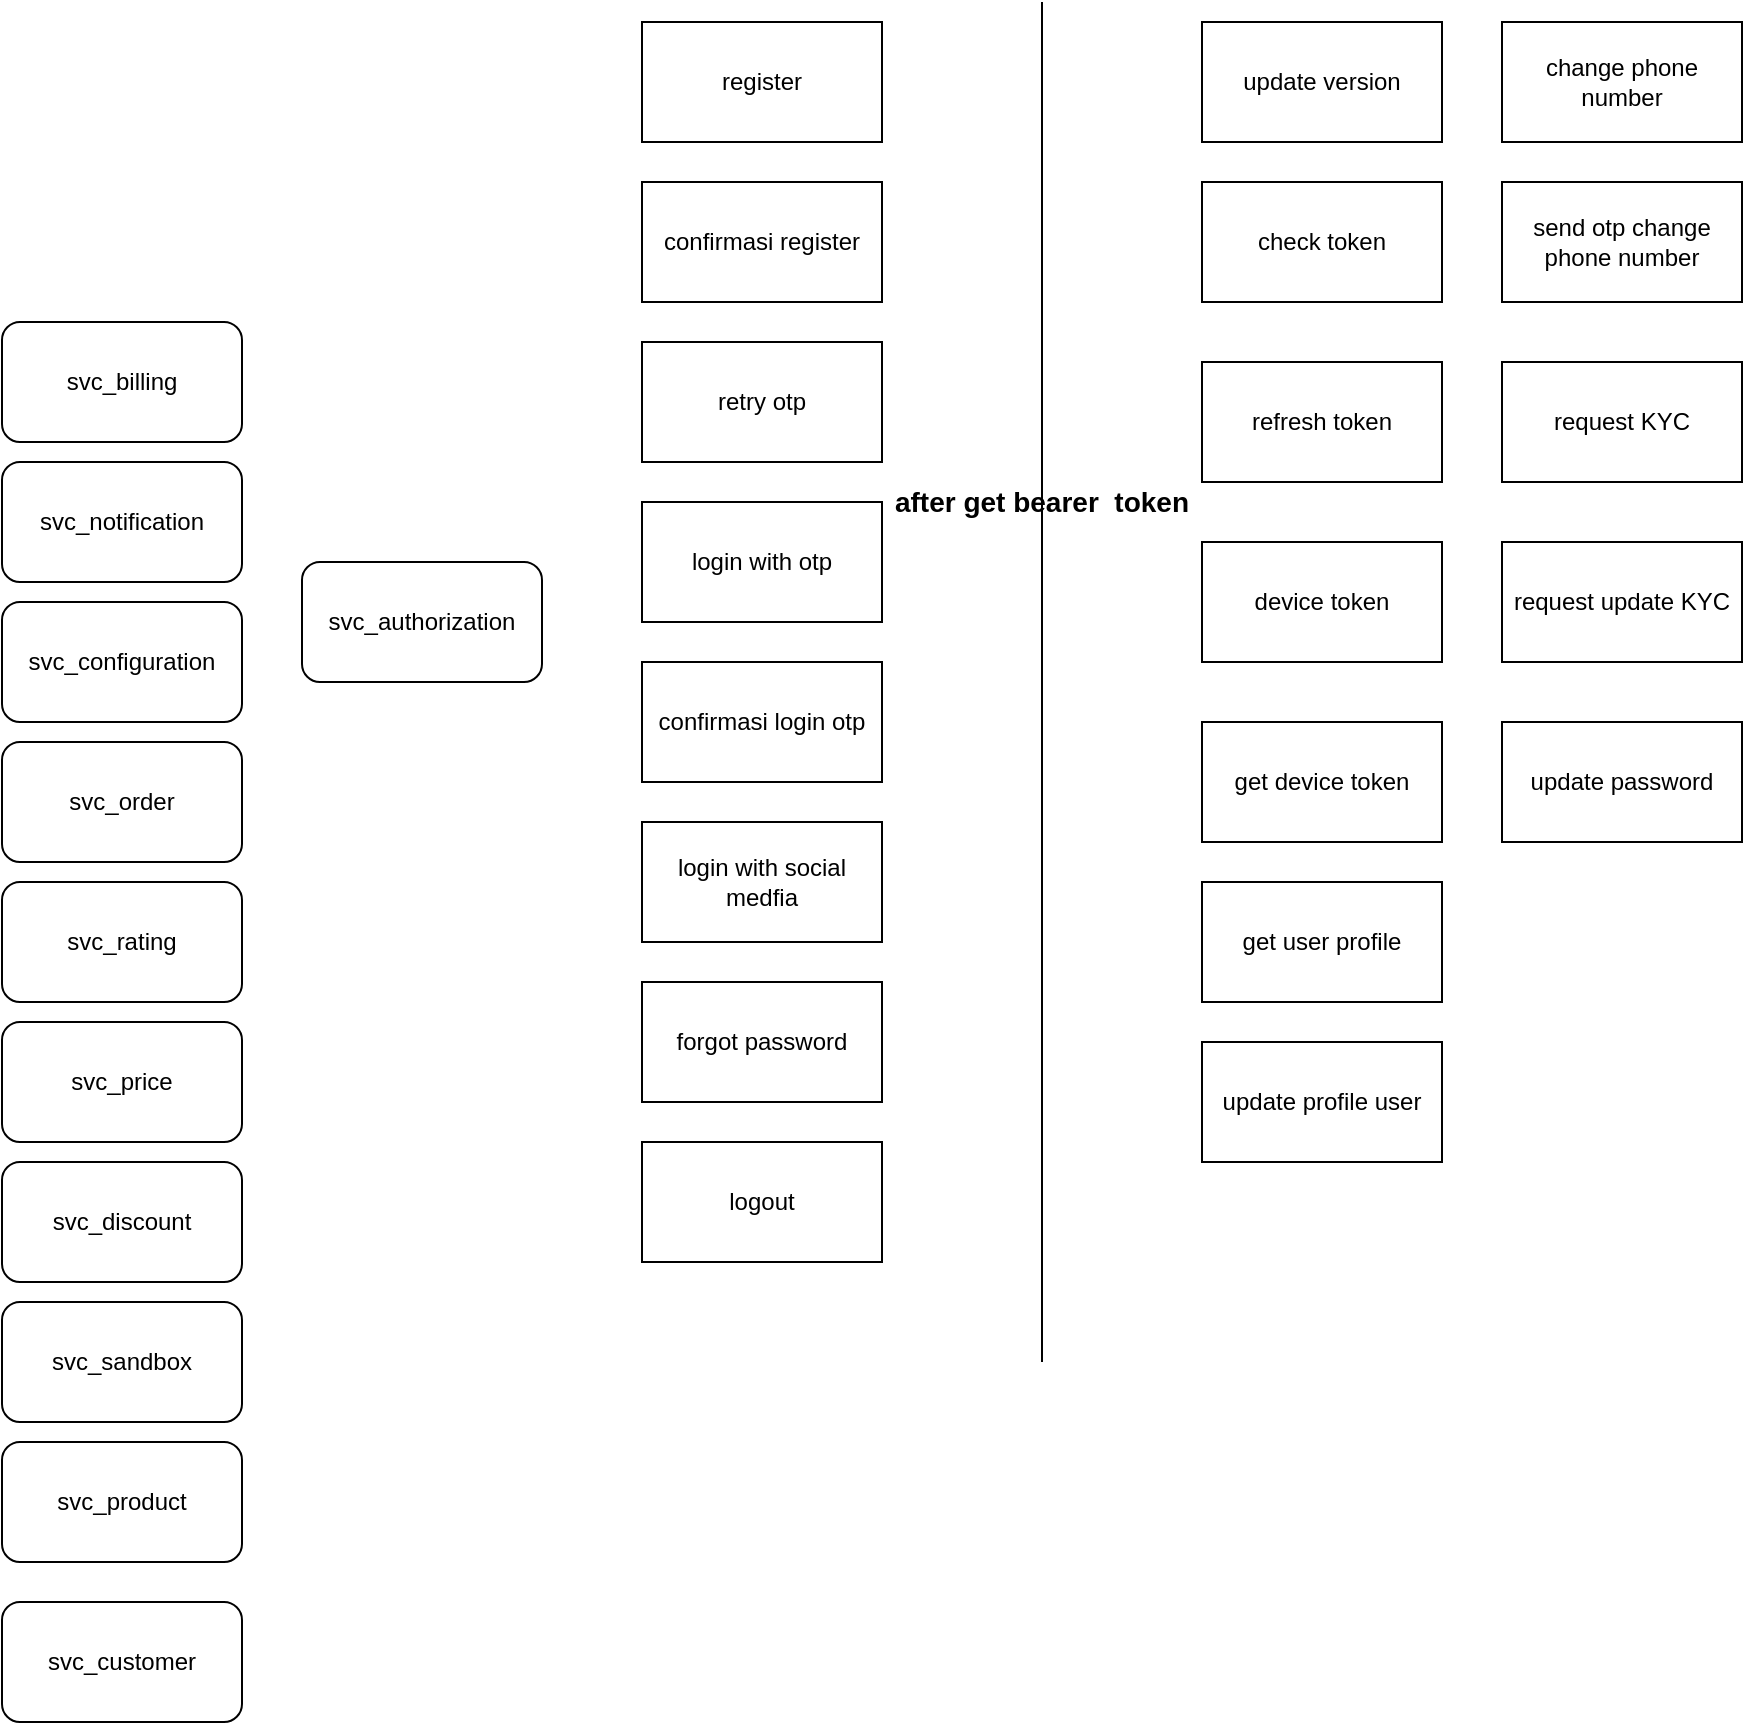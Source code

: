 <mxfile version="14.8.1" type="github" pages="3"><diagram id="dxX8dqkkekaIxJVoVCBd" name="SVC_AUTHORIZATION"><mxGraphModel dx="946" dy="645" grid="1" gridSize="10" guides="1" tooltips="1" connect="1" arrows="1" fold="1" page="1" pageScale="1" pageWidth="850" pageHeight="1100" math="0" shadow="0"><root><mxCell id="0"/><mxCell id="1" parent="0"/><mxCell id="VZ4U6gN6zu0hEa0Nf--8-1" value="svc_authorization" style="rounded=1;whiteSpace=wrap;html=1;" vertex="1" parent="1"><mxGeometry x="190" y="280" width="120" height="60" as="geometry"/></mxCell><mxCell id="VZ4U6gN6zu0hEa0Nf--8-8" value="svc_discount" style="rounded=1;whiteSpace=wrap;html=1;" vertex="1" parent="1"><mxGeometry x="40" y="580" width="120" height="60" as="geometry"/></mxCell><mxCell id="VZ4U6gN6zu0hEa0Nf--8-9" value="svc_price" style="rounded=1;whiteSpace=wrap;html=1;" vertex="1" parent="1"><mxGeometry x="40" y="510" width="120" height="60" as="geometry"/></mxCell><mxCell id="VZ4U6gN6zu0hEa0Nf--8-10" value="svc_billing" style="rounded=1;whiteSpace=wrap;html=1;" vertex="1" parent="1"><mxGeometry x="40" y="160" width="120" height="60" as="geometry"/></mxCell><mxCell id="VZ4U6gN6zu0hEa0Nf--8-11" value="svc_notification" style="rounded=1;whiteSpace=wrap;html=1;" vertex="1" parent="1"><mxGeometry x="40" y="230" width="120" height="60" as="geometry"/></mxCell><mxCell id="VZ4U6gN6zu0hEa0Nf--8-12" value="svc_configuration" style="rounded=1;whiteSpace=wrap;html=1;" vertex="1" parent="1"><mxGeometry x="40" y="300" width="120" height="60" as="geometry"/></mxCell><mxCell id="VZ4U6gN6zu0hEa0Nf--8-13" value="svc_order" style="rounded=1;whiteSpace=wrap;html=1;" vertex="1" parent="1"><mxGeometry x="40" y="370" width="120" height="60" as="geometry"/></mxCell><mxCell id="VZ4U6gN6zu0hEa0Nf--8-14" value="svc_rating" style="rounded=1;whiteSpace=wrap;html=1;" vertex="1" parent="1"><mxGeometry x="40" y="440" width="120" height="60" as="geometry"/></mxCell><mxCell id="VZ4U6gN6zu0hEa0Nf--8-15" value="svc_sandbox" style="rounded=1;whiteSpace=wrap;html=1;" vertex="1" parent="1"><mxGeometry x="40" y="650" width="120" height="60" as="geometry"/></mxCell><mxCell id="VZ4U6gN6zu0hEa0Nf--8-16" value="svc_product" style="rounded=1;whiteSpace=wrap;html=1;" vertex="1" parent="1"><mxGeometry x="40" y="720" width="120" height="60" as="geometry"/></mxCell><mxCell id="VZ4U6gN6zu0hEa0Nf--8-17" value="svc_customer" style="rounded=1;whiteSpace=wrap;html=1;" vertex="1" parent="1"><mxGeometry x="40" y="800" width="120" height="60" as="geometry"/></mxCell><mxCell id="VZ4U6gN6zu0hEa0Nf--8-18" value="register&lt;br&gt;" style="rounded=0;whiteSpace=wrap;html=1;" vertex="1" parent="1"><mxGeometry x="360" y="10" width="120" height="60" as="geometry"/></mxCell><mxCell id="VZ4U6gN6zu0hEa0Nf--8-33" value="confirmasi register" style="rounded=0;whiteSpace=wrap;html=1;" vertex="1" parent="1"><mxGeometry x="360" y="90" width="120" height="60" as="geometry"/></mxCell><mxCell id="VZ4U6gN6zu0hEa0Nf--8-34" value="retry otp" style="rounded=0;whiteSpace=wrap;html=1;" vertex="1" parent="1"><mxGeometry x="360" y="170" width="120" height="60" as="geometry"/></mxCell><mxCell id="VZ4U6gN6zu0hEa0Nf--8-35" value="login with otp" style="rounded=0;whiteSpace=wrap;html=1;" vertex="1" parent="1"><mxGeometry x="360" y="250" width="120" height="60" as="geometry"/></mxCell><mxCell id="VZ4U6gN6zu0hEa0Nf--8-36" value="confirmasi login otp" style="rounded=0;whiteSpace=wrap;html=1;" vertex="1" parent="1"><mxGeometry x="360" y="330" width="120" height="60" as="geometry"/></mxCell><mxCell id="VZ4U6gN6zu0hEa0Nf--8-37" value="login with social medfia" style="rounded=0;whiteSpace=wrap;html=1;" vertex="1" parent="1"><mxGeometry x="360" y="410" width="120" height="60" as="geometry"/></mxCell><mxCell id="VZ4U6gN6zu0hEa0Nf--8-38" value="" style="endArrow=none;html=1;" edge="1" parent="1"><mxGeometry width="50" height="50" relative="1" as="geometry"><mxPoint x="560" y="680" as="sourcePoint"/><mxPoint x="560" as="targetPoint"/><Array as="points"><mxPoint x="560" y="160"/></Array></mxGeometry></mxCell><mxCell id="VZ4U6gN6zu0hEa0Nf--8-39" value="&lt;b&gt;&lt;font style=&quot;font-size: 14px&quot;&gt;after get bearer &amp;nbsp;token&lt;/font&gt;&lt;/b&gt;" style="text;html=1;strokeColor=none;fillColor=none;align=center;verticalAlign=middle;whiteSpace=wrap;rounded=0;" vertex="1" parent="1"><mxGeometry x="470" y="220" width="180" height="60" as="geometry"/></mxCell><mxCell id="VZ4U6gN6zu0hEa0Nf--8-40" value="update version" style="rounded=0;whiteSpace=wrap;html=1;" vertex="1" parent="1"><mxGeometry x="640" y="10" width="120" height="60" as="geometry"/></mxCell><mxCell id="VZ4U6gN6zu0hEa0Nf--8-41" value="forgot password" style="rounded=0;whiteSpace=wrap;html=1;" vertex="1" parent="1"><mxGeometry x="360" y="490" width="120" height="60" as="geometry"/></mxCell><mxCell id="VZ4U6gN6zu0hEa0Nf--8-42" value="check token" style="rounded=0;whiteSpace=wrap;html=1;" vertex="1" parent="1"><mxGeometry x="640" y="90" width="120" height="60" as="geometry"/></mxCell><mxCell id="VZ4U6gN6zu0hEa0Nf--8-43" value="refresh token" style="rounded=0;whiteSpace=wrap;html=1;" vertex="1" parent="1"><mxGeometry x="640" y="180" width="120" height="60" as="geometry"/></mxCell><mxCell id="VZ4U6gN6zu0hEa0Nf--8-44" value="device token" style="rounded=0;whiteSpace=wrap;html=1;" vertex="1" parent="1"><mxGeometry x="640" y="270" width="120" height="60" as="geometry"/></mxCell><mxCell id="VZ4U6gN6zu0hEa0Nf--8-45" value="get device token" style="rounded=0;whiteSpace=wrap;html=1;" vertex="1" parent="1"><mxGeometry x="640" y="360" width="120" height="60" as="geometry"/></mxCell><mxCell id="VZ4U6gN6zu0hEa0Nf--8-46" value="get user profile" style="rounded=0;whiteSpace=wrap;html=1;" vertex="1" parent="1"><mxGeometry x="640" y="440" width="120" height="60" as="geometry"/></mxCell><mxCell id="VZ4U6gN6zu0hEa0Nf--8-47" value="update profile user" style="rounded=0;whiteSpace=wrap;html=1;" vertex="1" parent="1"><mxGeometry x="640" y="520" width="120" height="60" as="geometry"/></mxCell><mxCell id="VZ4U6gN6zu0hEa0Nf--8-48" value="change phone number" style="rounded=0;whiteSpace=wrap;html=1;" vertex="1" parent="1"><mxGeometry x="790" y="10" width="120" height="60" as="geometry"/></mxCell><mxCell id="VZ4U6gN6zu0hEa0Nf--8-49" value="send otp change phone number" style="rounded=0;whiteSpace=wrap;html=1;" vertex="1" parent="1"><mxGeometry x="790" y="90" width="120" height="60" as="geometry"/></mxCell><mxCell id="VZ4U6gN6zu0hEa0Nf--8-50" value="request KYC" style="rounded=0;whiteSpace=wrap;html=1;" vertex="1" parent="1"><mxGeometry x="790" y="180" width="120" height="60" as="geometry"/></mxCell><mxCell id="VZ4U6gN6zu0hEa0Nf--8-51" value="request update KYC" style="rounded=0;whiteSpace=wrap;html=1;" vertex="1" parent="1"><mxGeometry x="790" y="270" width="120" height="60" as="geometry"/></mxCell><mxCell id="VZ4U6gN6zu0hEa0Nf--8-52" value="logout" style="rounded=0;whiteSpace=wrap;html=1;" vertex="1" parent="1"><mxGeometry x="360" y="570" width="120" height="60" as="geometry"/></mxCell><mxCell id="VZ4U6gN6zu0hEa0Nf--8-53" value="update password" style="rounded=0;whiteSpace=wrap;html=1;" vertex="1" parent="1"><mxGeometry x="790" y="360" width="120" height="60" as="geometry"/></mxCell></root></mxGraphModel></diagram><diagram id="Ja0Z5OGfrwp3j-rtfmDe" name="SVC_PRODUCT"><mxGraphModel dx="946" dy="645" grid="1" gridSize="10" guides="1" tooltips="1" connect="1" arrows="1" fold="1" page="1" pageScale="1" pageWidth="850" pageHeight="1100" math="0" shadow="0"><root><mxCell id="6fFS-YrplRuPb96SOxTh-0"/><mxCell id="6fFS-YrplRuPb96SOxTh-1" parent="6fFS-YrplRuPb96SOxTh-0"/><mxCell id="0EBpVd-qwuDQvigAp_r2-0" value="svc_product" style="rounded=1;whiteSpace=wrap;html=1;" vertex="1" parent="6fFS-YrplRuPb96SOxTh-1"><mxGeometry x="40" y="180" width="120" height="60" as="geometry"/></mxCell><mxCell id="0EBpVd-qwuDQvigAp_r2-1" value="" style="endArrow=none;html=1;" edge="1" parent="6fFS-YrplRuPb96SOxTh-1"><mxGeometry width="50" height="50" relative="1" as="geometry"><mxPoint x="480" y="700" as="sourcePoint"/><mxPoint x="480" as="targetPoint"/><Array as="points"><mxPoint x="480" y="230"/></Array></mxGeometry></mxCell><mxCell id="0EBpVd-qwuDQvigAp_r2-4" value="&lt;b&gt;&lt;font style=&quot;font-size: 14px&quot;&gt;Staic token&lt;/font&gt;&lt;/b&gt;" style="text;html=1;strokeColor=none;fillColor=none;align=center;verticalAlign=middle;whiteSpace=wrap;rounded=0;" vertex="1" parent="6fFS-YrplRuPb96SOxTh-1"><mxGeometry x="320" y="10" width="90" height="20" as="geometry"/></mxCell><mxCell id="0EBpVd-qwuDQvigAp_r2-5" value="&lt;b&gt;&lt;font style=&quot;font-size: 14px&quot;&gt;Bearer Token&lt;/font&gt;&lt;/b&gt;" style="text;html=1;strokeColor=none;fillColor=none;align=center;verticalAlign=middle;whiteSpace=wrap;rounded=0;" vertex="1" parent="6fFS-YrplRuPb96SOxTh-1"><mxGeometry x="560" y="10" width="120" height="20" as="geometry"/></mxCell><mxCell id="0EBpVd-qwuDQvigAp_r2-6" value="product-service" style="rounded=0;whiteSpace=wrap;html=1;" vertex="1" parent="6fFS-YrplRuPb96SOxTh-1"><mxGeometry x="305" y="80" width="120" height="60" as="geometry"/></mxCell><mxCell id="0EBpVd-qwuDQvigAp_r2-7" value="product-service-detail" style="rounded=0;whiteSpace=wrap;html=1;" vertex="1" parent="6fFS-YrplRuPb96SOxTh-1"><mxGeometry x="305" y="170" width="120" height="60" as="geometry"/></mxCell><mxCell id="0EBpVd-qwuDQvigAp_r2-8" value="product-service" style="rounded=0;whiteSpace=wrap;html=1;" vertex="1" parent="6fFS-YrplRuPb96SOxTh-1"><mxGeometry x="560" y="160" width="120" height="60" as="geometry"/></mxCell><mxCell id="0EBpVd-qwuDQvigAp_r2-9" value="product-service-detail" style="rounded=0;whiteSpace=wrap;html=1;" vertex="1" parent="6fFS-YrplRuPb96SOxTh-1"><mxGeometry x="560" y="250" width="120" height="60" as="geometry"/></mxCell><mxCell id="0EBpVd-qwuDQvigAp_r2-10" value="content-article" style="rounded=0;whiteSpace=wrap;html=1;" vertex="1" parent="6fFS-YrplRuPb96SOxTh-1"><mxGeometry x="305" y="250" width="120" height="60" as="geometry"/></mxCell><mxCell id="0EBpVd-qwuDQvigAp_r2-11" value="content-article-detail" style="rounded=0;whiteSpace=wrap;html=1;" vertex="1" parent="6fFS-YrplRuPb96SOxTh-1"><mxGeometry x="305" y="330" width="120" height="60" as="geometry"/></mxCell><mxCell id="0EBpVd-qwuDQvigAp_r2-12" value="headline-news" style="rounded=0;whiteSpace=wrap;html=1;" vertex="1" parent="6fFS-YrplRuPb96SOxTh-1"><mxGeometry x="305" y="410" width="120" height="60" as="geometry"/></mxCell><mxCell id="0EBpVd-qwuDQvigAp_r2-13" value="content-promo" style="rounded=0;whiteSpace=wrap;html=1;" vertex="1" parent="6fFS-YrplRuPb96SOxTh-1"><mxGeometry x="305" y="490" width="120" height="60" as="geometry"/></mxCell><mxCell id="0EBpVd-qwuDQvigAp_r2-14" value="content-promo-detail" style="rounded=0;whiteSpace=wrap;html=1;" vertex="1" parent="6fFS-YrplRuPb96SOxTh-1"><mxGeometry x="305" y="570" width="120" height="60" as="geometry"/></mxCell><mxCell id="0EBpVd-qwuDQvigAp_r2-15" value="content-article" style="rounded=0;whiteSpace=wrap;html=1;" vertex="1" parent="6fFS-YrplRuPb96SOxTh-1"><mxGeometry x="560" y="330" width="120" height="60" as="geometry"/></mxCell><mxCell id="0EBpVd-qwuDQvigAp_r2-16" value="content-promo" style="rounded=0;whiteSpace=wrap;html=1;" vertex="1" parent="6fFS-YrplRuPb96SOxTh-1"><mxGeometry x="560" y="410" width="120" height="60" as="geometry"/></mxCell><mxCell id="0EBpVd-qwuDQvigAp_r2-17" value="product" style="rounded=0;whiteSpace=wrap;html=1;" vertex="1" parent="6fFS-YrplRuPb96SOxTh-1"><mxGeometry x="560" y="80" width="120" height="60" as="geometry"/></mxCell></root></mxGraphModel></diagram><diagram id="_KphHLPjnRMVlgjgFPPX" name="SVC_CONFIGURATION"><mxGraphModel dx="1796" dy="645" grid="1" gridSize="10" guides="1" tooltips="1" connect="1" arrows="1" fold="1" page="1" pageScale="1" pageWidth="850" pageHeight="1100" math="0" shadow="0"><root><mxCell id="mAfn2koYJsd3SVVlSBPj-0"/><mxCell id="mAfn2koYJsd3SVVlSBPj-1" parent="mAfn2koYJsd3SVVlSBPj-0"/><mxCell id="ZuQHrNTOQ95kW8GuHg9D-0" value="svc_configuration" style="rounded=1;whiteSpace=wrap;html=1;" vertex="1" parent="mAfn2koYJsd3SVVlSBPj-1"><mxGeometry x="-80" y="280" width="120" height="60" as="geometry"/></mxCell><mxCell id="Y2CpdyQF24dTR2Eq8sn7-14" value="" style="endArrow=none;html=1;" edge="1" parent="mAfn2koYJsd3SVVlSBPj-1"><mxGeometry width="50" height="50" relative="1" as="geometry"><mxPoint x="520" y="880" as="sourcePoint"/><mxPoint x="520" as="targetPoint"/></mxGeometry></mxCell><mxCell id="Y2CpdyQF24dTR2Eq8sn7-15" value="&lt;font style=&quot;font-size: 14px&quot;&gt;&lt;b&gt;static token&lt;/b&gt;&lt;/font&gt;" style="text;html=1;strokeColor=none;fillColor=none;align=center;verticalAlign=middle;whiteSpace=wrap;rounded=0;" vertex="1" parent="mAfn2koYJsd3SVVlSBPj-1"><mxGeometry x="340" y="20" width="100" height="20" as="geometry"/></mxCell><mxCell id="Y2CpdyQF24dTR2Eq8sn7-16" value="&lt;font style=&quot;font-size: 14px&quot;&gt;&lt;b&gt;Bearer token&lt;/b&gt;&lt;/font&gt;" style="text;html=1;strokeColor=none;fillColor=none;align=center;verticalAlign=middle;whiteSpace=wrap;rounded=0;" vertex="1" parent="mAfn2koYJsd3SVVlSBPj-1"><mxGeometry x="630" y="20" width="110" height="20" as="geometry"/></mxCell><mxCell id="Y2CpdyQF24dTR2Eq8sn7-17" value="air port" style="rounded=0;whiteSpace=wrap;html=1;" vertex="1" parent="mAfn2koYJsd3SVVlSBPj-1"><mxGeometry x="70" y="80" width="120" height="60" as="geometry"/></mxCell><mxCell id="Y2CpdyQF24dTR2Eq8sn7-18" value="air port (get by param)" style="rounded=0;whiteSpace=wrap;html=1;" vertex="1" parent="mAfn2koYJsd3SVVlSBPj-1"><mxGeometry x="70" y="160" width="120" height="60" as="geometry"/></mxCell><mxCell id="Y2CpdyQF24dTR2Eq8sn7-19" value="air port detail" style="rounded=0;whiteSpace=wrap;html=1;" vertex="1" parent="mAfn2koYJsd3SVVlSBPj-1"><mxGeometry x="70" y="240" width="120" height="60" as="geometry"/></mxCell><mxCell id="Y2CpdyQF24dTR2Eq8sn7-20" value="city coverage (get by param)" style="rounded=0;whiteSpace=wrap;html=1;" vertex="1" parent="mAfn2koYJsd3SVVlSBPj-1"><mxGeometry x="70" y="310" width="120" height="60" as="geometry"/></mxCell><mxCell id="Y2CpdyQF24dTR2Eq8sn7-21" value="city coverage detail" style="rounded=0;whiteSpace=wrap;html=1;" vertex="1" parent="mAfn2koYJsd3SVVlSBPj-1"><mxGeometry x="70" y="390" width="120" height="60" as="geometry"/></mxCell><mxCell id="Y2CpdyQF24dTR2Eq8sn7-22" value="rental-duration" style="rounded=0;whiteSpace=wrap;html=1;" vertex="1" parent="mAfn2koYJsd3SVVlSBPj-1"><mxGeometry x="70" y="470" width="120" height="60" as="geometry"/></mxCell><mxCell id="Y2CpdyQF24dTR2Eq8sn7-23" value="rental-duration service-type" style="rounded=0;whiteSpace=wrap;html=1;" vertex="1" parent="mAfn2koYJsd3SVVlSBPj-1"><mxGeometry x="70" y="550" width="120" height="60" as="geometry"/></mxCell><mxCell id="Y2CpdyQF24dTR2Eq8sn7-24" value="car &amp;nbsp;type (get-by-param)" style="rounded=0;whiteSpace=wrap;html=1;" vertex="1" parent="mAfn2koYJsd3SVVlSBPj-1"><mxGeometry x="210" y="80" width="120" height="60" as="geometry"/></mxCell><mxCell id="Y2CpdyQF24dTR2Eq8sn7-25" value="car &amp;nbsp;type detail" style="rounded=0;whiteSpace=wrap;html=1;" vertex="1" parent="mAfn2koYJsd3SVVlSBPj-1"><mxGeometry x="210" y="160" width="120" height="60" as="geometry"/></mxCell><mxCell id="Y2CpdyQF24dTR2Eq8sn7-26" value="stock-management" style="rounded=0;whiteSpace=wrap;html=1;" vertex="1" parent="mAfn2koYJsd3SVVlSBPj-1"><mxGeometry x="210" y="240" width="120" height="60" as="geometry"/></mxCell><mxCell id="Y2CpdyQF24dTR2Eq8sn7-27" value="stock-management (stock list)" style="rounded=0;whiteSpace=wrap;html=1;" vertex="1" parent="mAfn2koYJsd3SVVlSBPj-1"><mxGeometry x="210" y="310" width="120" height="60" as="geometry"/></mxCell><mxCell id="Y2CpdyQF24dTR2Eq8sn7-28" value="branch(get-branch-bussiness unit id)" style="rounded=0;whiteSpace=wrap;html=1;" vertex="1" parent="mAfn2koYJsd3SVVlSBPj-1"><mxGeometry x="210" y="390" width="120" height="60" as="geometry"/></mxCell><mxCell id="Y2CpdyQF24dTR2Eq8sn7-29" value="extras detail (get-by-param)" style="rounded=0;whiteSpace=wrap;html=1;" vertex="1" parent="mAfn2koYJsd3SVVlSBPj-1"><mxGeometry x="210" y="470" width="120" height="60" as="geometry"/></mxCell><mxCell id="Y2CpdyQF24dTR2Eq8sn7-30" value="extras detail (detail)" style="rounded=0;whiteSpace=wrap;html=1;" vertex="1" parent="mAfn2koYJsd3SVVlSBPj-1"><mxGeometry x="210" y="550" width="120" height="60" as="geometry"/></mxCell><mxCell id="Y2CpdyQF24dTR2Eq8sn7-31" value="gmaps(auto-complete)" style="rounded=0;whiteSpace=wrap;html=1;" vertex="1" parent="mAfn2koYJsd3SVVlSBPj-1"><mxGeometry x="360" y="80" width="120" height="60" as="geometry"/></mxCell><mxCell id="Y2CpdyQF24dTR2Eq8sn7-32" value="gmaps(place-detail)" style="rounded=0;whiteSpace=wrap;html=1;" vertex="1" parent="mAfn2koYJsd3SVVlSBPj-1"><mxGeometry x="360" y="160" width="120" height="60" as="geometry"/></mxCell><mxCell id="Y2CpdyQF24dTR2Eq8sn7-33" value="gmaps(place-coordinate)" style="rounded=0;whiteSpace=wrap;html=1;" vertex="1" parent="mAfn2koYJsd3SVVlSBPj-1"><mxGeometry x="360" y="240" width="120" height="60" as="geometry"/></mxCell><mxCell id="Y2CpdyQF24dTR2Eq8sn7-34" value="gmaps(distance-matrix)" style="rounded=0;whiteSpace=wrap;html=1;" vertex="1" parent="mAfn2koYJsd3SVVlSBPj-1"><mxGeometry x="360" y="320" width="120" height="60" as="geometry"/></mxCell><mxCell id="Y2CpdyQF24dTR2Eq8sn7-35" value="gmaps(reverse geocode)" style="rounded=0;whiteSpace=wrap;html=1;" vertex="1" parent="mAfn2koYJsd3SVVlSBPj-1"><mxGeometry x="360" y="390" width="120" height="60" as="geometry"/></mxCell><mxCell id="Y2CpdyQF24dTR2Eq8sn7-36" value="air port" style="rounded=0;whiteSpace=wrap;html=1;" vertex="1" parent="mAfn2koYJsd3SVVlSBPj-1"><mxGeometry x="560" y="80" width="120" height="60" as="geometry"/></mxCell><mxCell id="Y2CpdyQF24dTR2Eq8sn7-37" value="extra-category" style="rounded=0;whiteSpace=wrap;html=1;" vertex="1" parent="mAfn2koYJsd3SVVlSBPj-1"><mxGeometry x="560" y="160" width="120" height="60" as="geometry"/></mxCell><mxCell id="Y2CpdyQF24dTR2Eq8sn7-38" value="extra" style="rounded=0;whiteSpace=wrap;html=1;" vertex="1" parent="mAfn2koYJsd3SVVlSBPj-1"><mxGeometry x="560" y="240" width="120" height="60" as="geometry"/></mxCell><mxCell id="Y2CpdyQF24dTR2Eq8sn7-39" value="extra detail" style="rounded=0;whiteSpace=wrap;html=1;" vertex="1" parent="mAfn2koYJsd3SVVlSBPj-1"><mxGeometry x="560" y="320" width="120" height="60" as="geometry"/></mxCell><mxCell id="Y2CpdyQF24dTR2Eq8sn7-40" value="extra suggestion" style="rounded=0;whiteSpace=wrap;html=1;" vertex="1" parent="mAfn2koYJsd3SVVlSBPj-1"><mxGeometry x="560" y="400" width="120" height="60" as="geometry"/></mxCell><mxCell id="Y2CpdyQF24dTR2Eq8sn7-41" value="extra transaction" style="rounded=0;whiteSpace=wrap;html=1;" vertex="1" parent="mAfn2koYJsd3SVVlSBPj-1"><mxGeometry x="560" y="480" width="120" height="60" as="geometry"/></mxCell><mxCell id="Y2CpdyQF24dTR2Eq8sn7-42" value="province" style="rounded=0;whiteSpace=wrap;html=1;" vertex="1" parent="mAfn2koYJsd3SVVlSBPj-1"><mxGeometry x="710" y="80" width="120" height="60" as="geometry"/></mxCell><mxCell id="Y2CpdyQF24dTR2Eq8sn7-43" value="city" style="rounded=0;whiteSpace=wrap;html=1;" vertex="1" parent="mAfn2koYJsd3SVVlSBPj-1"><mxGeometry x="710" y="160" width="120" height="60" as="geometry"/></mxCell><mxCell id="Y2CpdyQF24dTR2Eq8sn7-44" value="city-coverage" style="rounded=0;whiteSpace=wrap;html=1;" vertex="1" parent="mAfn2koYJsd3SVVlSBPj-1"><mxGeometry x="710" y="240" width="120" height="60" as="geometry"/></mxCell><mxCell id="Y2CpdyQF24dTR2Eq8sn7-45" value="airport-coverage" style="rounded=0;whiteSpace=wrap;html=1;" vertex="1" parent="mAfn2koYJsd3SVVlSBPj-1"><mxGeometry x="710" y="320" width="120" height="60" as="geometry"/></mxCell><mxCell id="Y2CpdyQF24dTR2Eq8sn7-46" value="car type" style="rounded=0;whiteSpace=wrap;html=1;" vertex="1" parent="mAfn2koYJsd3SVVlSBPj-1"><mxGeometry x="850" y="80" width="120" height="60" as="geometry"/></mxCell><mxCell id="Y2CpdyQF24dTR2Eq8sn7-47" value="vehicle-attribute" style="rounded=0;whiteSpace=wrap;html=1;" vertex="1" parent="mAfn2koYJsd3SVVlSBPj-1"><mxGeometry x="850" y="160" width="120" height="60" as="geometry"/></mxCell><mxCell id="Y2CpdyQF24dTR2Eq8sn7-48" value="vendor-payment gateway" style="rounded=0;whiteSpace=wrap;html=1;" vertex="1" parent="mAfn2koYJsd3SVVlSBPj-1"><mxGeometry x="850" y="240" width="120" height="60" as="geometry"/></mxCell><mxCell id="Y2CpdyQF24dTR2Eq8sn7-49" value="payment gateway" style="rounded=0;whiteSpace=wrap;html=1;" vertex="1" parent="mAfn2koYJsd3SVVlSBPj-1"><mxGeometry x="850" y="320" width="120" height="60" as="geometry"/></mxCell><mxCell id="Y2CpdyQF24dTR2Eq8sn7-50" value="bank" style="rounded=0;whiteSpace=wrap;html=1;" vertex="1" parent="mAfn2koYJsd3SVVlSBPj-1"><mxGeometry x="850" y="400" width="120" height="60" as="geometry"/></mxCell><mxCell id="Y2CpdyQF24dTR2Eq8sn7-51" value="vehicle suspend" style="rounded=0;whiteSpace=wrap;html=1;" vertex="1" parent="mAfn2koYJsd3SVVlSBPj-1"><mxGeometry x="850" y="480" width="120" height="60" as="geometry"/></mxCell></root></mxGraphModel></diagram></mxfile>